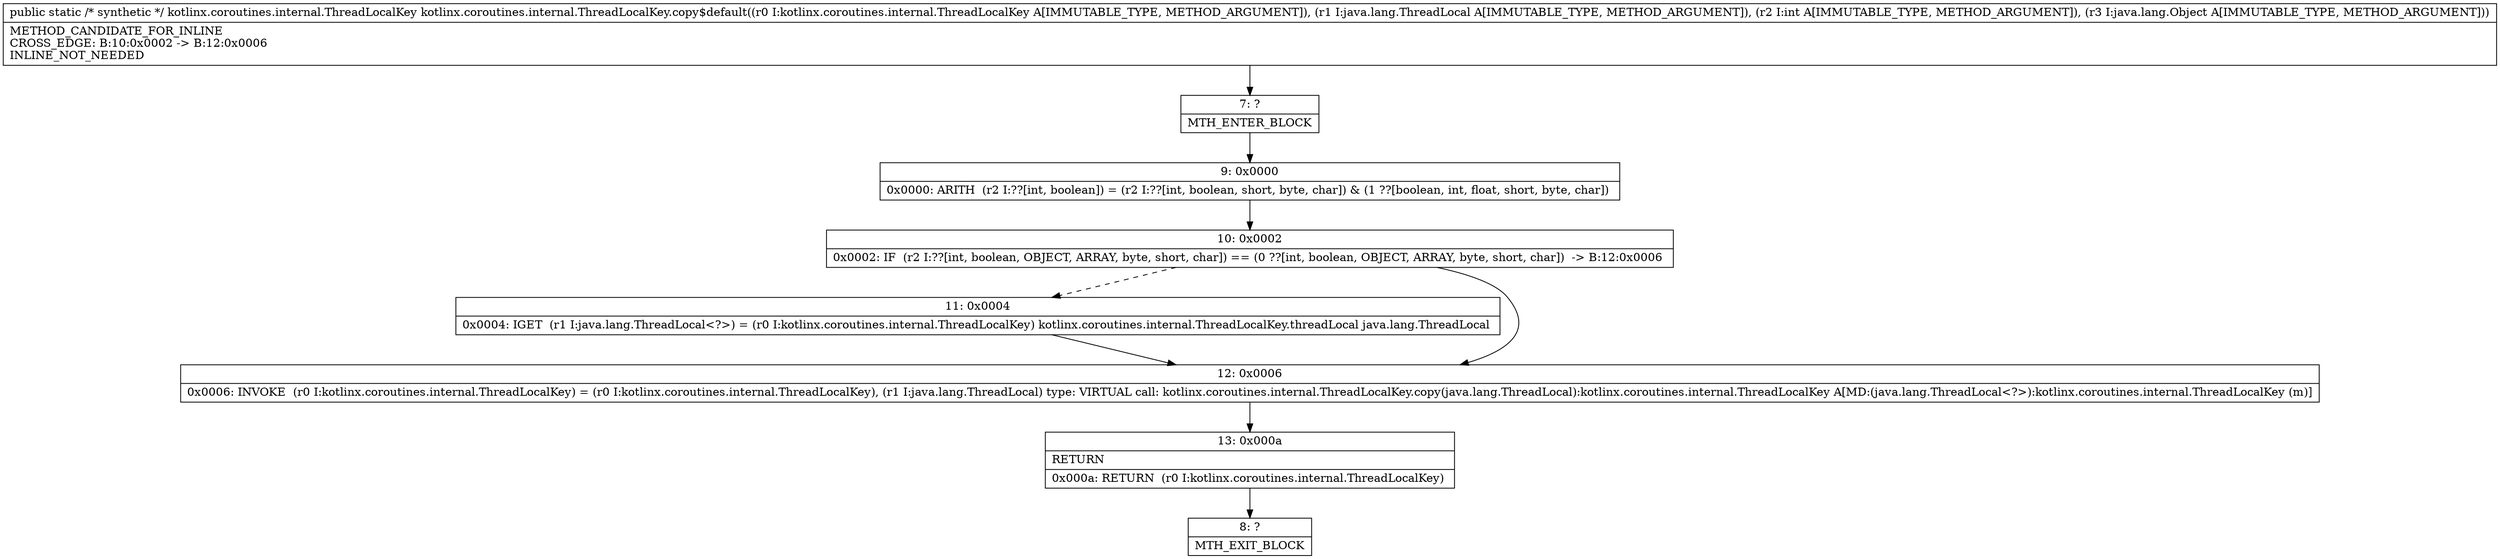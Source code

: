 digraph "CFG forkotlinx.coroutines.internal.ThreadLocalKey.copy$default(Lkotlinx\/coroutines\/internal\/ThreadLocalKey;Ljava\/lang\/ThreadLocal;ILjava\/lang\/Object;)Lkotlinx\/coroutines\/internal\/ThreadLocalKey;" {
Node_7 [shape=record,label="{7\:\ ?|MTH_ENTER_BLOCK\l}"];
Node_9 [shape=record,label="{9\:\ 0x0000|0x0000: ARITH  (r2 I:??[int, boolean]) = (r2 I:??[int, boolean, short, byte, char]) & (1 ??[boolean, int, float, short, byte, char]) \l}"];
Node_10 [shape=record,label="{10\:\ 0x0002|0x0002: IF  (r2 I:??[int, boolean, OBJECT, ARRAY, byte, short, char]) == (0 ??[int, boolean, OBJECT, ARRAY, byte, short, char])  \-\> B:12:0x0006 \l}"];
Node_11 [shape=record,label="{11\:\ 0x0004|0x0004: IGET  (r1 I:java.lang.ThreadLocal\<?\>) = (r0 I:kotlinx.coroutines.internal.ThreadLocalKey) kotlinx.coroutines.internal.ThreadLocalKey.threadLocal java.lang.ThreadLocal \l}"];
Node_12 [shape=record,label="{12\:\ 0x0006|0x0006: INVOKE  (r0 I:kotlinx.coroutines.internal.ThreadLocalKey) = (r0 I:kotlinx.coroutines.internal.ThreadLocalKey), (r1 I:java.lang.ThreadLocal) type: VIRTUAL call: kotlinx.coroutines.internal.ThreadLocalKey.copy(java.lang.ThreadLocal):kotlinx.coroutines.internal.ThreadLocalKey A[MD:(java.lang.ThreadLocal\<?\>):kotlinx.coroutines.internal.ThreadLocalKey (m)]\l}"];
Node_13 [shape=record,label="{13\:\ 0x000a|RETURN\l|0x000a: RETURN  (r0 I:kotlinx.coroutines.internal.ThreadLocalKey) \l}"];
Node_8 [shape=record,label="{8\:\ ?|MTH_EXIT_BLOCK\l}"];
MethodNode[shape=record,label="{public static \/* synthetic *\/ kotlinx.coroutines.internal.ThreadLocalKey kotlinx.coroutines.internal.ThreadLocalKey.copy$default((r0 I:kotlinx.coroutines.internal.ThreadLocalKey A[IMMUTABLE_TYPE, METHOD_ARGUMENT]), (r1 I:java.lang.ThreadLocal A[IMMUTABLE_TYPE, METHOD_ARGUMENT]), (r2 I:int A[IMMUTABLE_TYPE, METHOD_ARGUMENT]), (r3 I:java.lang.Object A[IMMUTABLE_TYPE, METHOD_ARGUMENT]))  | METHOD_CANDIDATE_FOR_INLINE\lCROSS_EDGE: B:10:0x0002 \-\> B:12:0x0006\lINLINE_NOT_NEEDED\l}"];
MethodNode -> Node_7;Node_7 -> Node_9;
Node_9 -> Node_10;
Node_10 -> Node_11[style=dashed];
Node_10 -> Node_12;
Node_11 -> Node_12;
Node_12 -> Node_13;
Node_13 -> Node_8;
}

